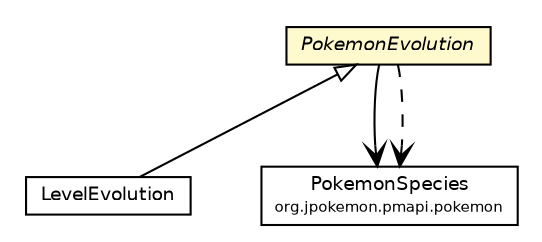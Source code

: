 #!/usr/local/bin/dot
#
# Class diagram 
# Generated by UMLGraph version 5.2 (http://www.umlgraph.org/)
#

digraph G {
	edge [fontname="Helvetica",fontsize=10,labelfontname="Helvetica",labelfontsize=10];
	node [fontname="Helvetica",fontsize=10,shape=plaintext];
	nodesep=0.25;
	ranksep=0.5;
	// org.jpokemon.pmapi.pokemon.evolution.PokemonEvolution
	c1027 [label=<<table title="org.jpokemon.pmapi.pokemon.evolution.PokemonEvolution" border="0" cellborder="1" cellspacing="0" cellpadding="2" port="p" bgcolor="lemonChiffon" href="./PokemonEvolution.html">
		<tr><td><table border="0" cellspacing="0" cellpadding="1">
<tr><td align="center" balign="center"><font face="Helvetica-Oblique"> PokemonEvolution </font></td></tr>
		</table></td></tr>
		</table>>, fontname="Helvetica", fontcolor="black", fontsize=9.0];
	// org.jpokemon.pmapi.pokemon.evolution.LevelEvolution
	c1028 [label=<<table title="org.jpokemon.pmapi.pokemon.evolution.LevelEvolution" border="0" cellborder="1" cellspacing="0" cellpadding="2" port="p" href="./LevelEvolution.html">
		<tr><td><table border="0" cellspacing="0" cellpadding="1">
<tr><td align="center" balign="center"> LevelEvolution </td></tr>
		</table></td></tr>
		</table>>, fontname="Helvetica", fontcolor="black", fontsize=9.0];
	// org.jpokemon.pmapi.pokemon.PokemonSpecies
	c1031 [label=<<table title="org.jpokemon.pmapi.pokemon.PokemonSpecies" border="0" cellborder="1" cellspacing="0" cellpadding="2" port="p" href="../PokemonSpecies.html">
		<tr><td><table border="0" cellspacing="0" cellpadding="1">
<tr><td align="center" balign="center"> PokemonSpecies </td></tr>
<tr><td align="center" balign="center"><font point-size="7.0"> org.jpokemon.pmapi.pokemon </font></td></tr>
		</table></td></tr>
		</table>>, fontname="Helvetica", fontcolor="black", fontsize=9.0];
	//org.jpokemon.pmapi.pokemon.evolution.LevelEvolution extends org.jpokemon.pmapi.pokemon.evolution.PokemonEvolution
	c1027:p -> c1028:p [dir=back,arrowtail=empty];
	// org.jpokemon.pmapi.pokemon.evolution.PokemonEvolution NAVASSOC org.jpokemon.pmapi.pokemon.PokemonSpecies
	c1027:p -> c1031:p [taillabel="", label="", headlabel="", fontname="Helvetica", fontcolor="black", fontsize=10.0, color="black", arrowhead=open];
	// org.jpokemon.pmapi.pokemon.evolution.PokemonEvolution DEPEND org.jpokemon.pmapi.pokemon.PokemonSpecies
	c1027:p -> c1031:p [taillabel="", label="", headlabel="", fontname="Helvetica", fontcolor="black", fontsize=10.0, color="black", arrowhead=open, style=dashed];
}

